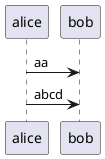 {
  "sha1": "fjqxwg6ou7ok8cf6l7ch5zflb8cnhzg",
  "insertion": {
    "when": "2024-06-01T09:03:06.275Z",
    "user": "plantuml@gmail.com"
  }
}
@startuml
'!preprocessorV2

!function id($text)
!return $text
!endfunction

!function id($text1, $text2)
!return $text1 + $text2
!endfunction


alice -> bob : id("aa")
alice -> bob : id("ab", "cd")
@enduml
